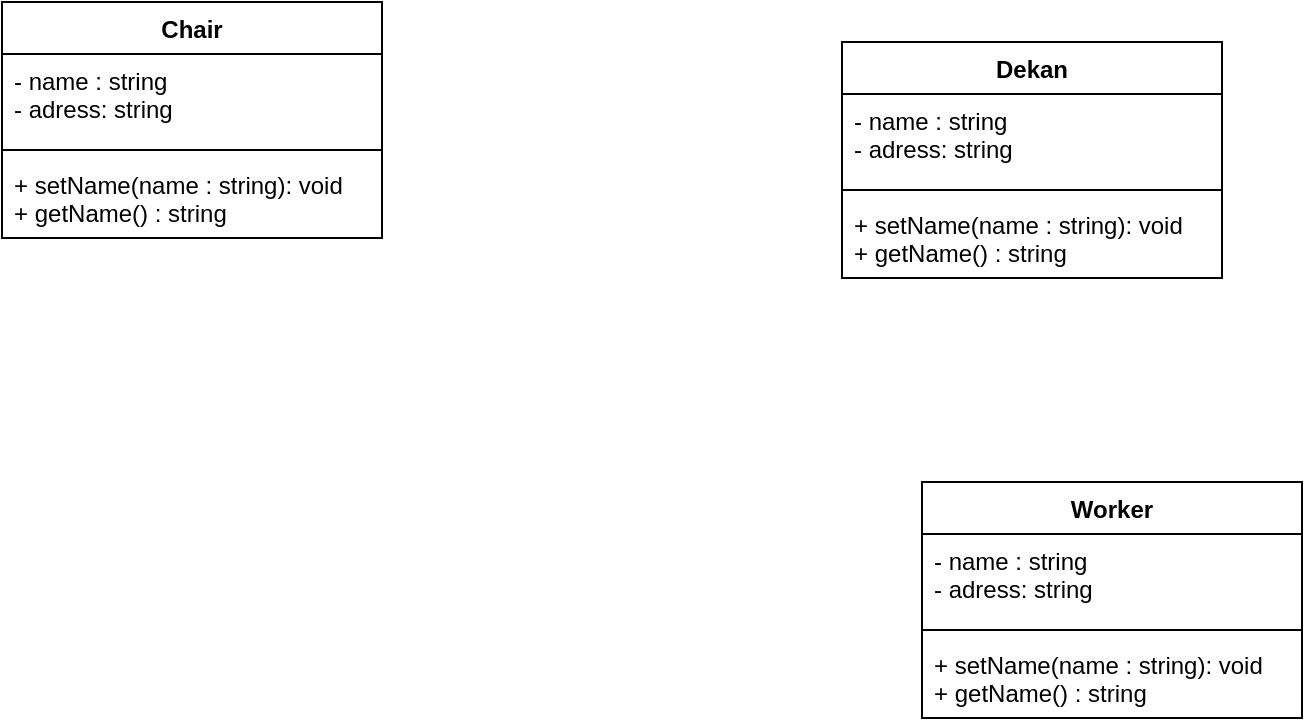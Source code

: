 <mxfile version="14.3.0" type="github">
  <diagram id="ga8Eyx0R0dnI47a1ck-I" name="Page-1">
    <mxGraphModel dx="1038" dy="532" grid="1" gridSize="10" guides="1" tooltips="1" connect="1" arrows="1" fold="1" page="1" pageScale="1" pageWidth="827" pageHeight="1169" math="0" shadow="0">
      <root>
        <mxCell id="0" />
        <mxCell id="1" parent="0" />
        <mxCell id="QPdnE1CLUlIL2td6pCKr-1" value="Chair&#xa;" style="swimlane;fontStyle=1;align=center;verticalAlign=top;childLayout=stackLayout;horizontal=1;startSize=26;horizontalStack=0;resizeParent=1;resizeParentMax=0;resizeLast=0;collapsible=1;marginBottom=0;" vertex="1" parent="1">
          <mxGeometry x="90" y="70" width="190" height="118" as="geometry" />
        </mxCell>
        <mxCell id="QPdnE1CLUlIL2td6pCKr-2" value="- name : string&#xa;- adress: string&#xa;" style="text;strokeColor=none;fillColor=none;align=left;verticalAlign=top;spacingLeft=4;spacingRight=4;overflow=hidden;rotatable=0;points=[[0,0.5],[1,0.5]];portConstraint=eastwest;" vertex="1" parent="QPdnE1CLUlIL2td6pCKr-1">
          <mxGeometry y="26" width="190" height="44" as="geometry" />
        </mxCell>
        <mxCell id="QPdnE1CLUlIL2td6pCKr-3" value="" style="line;strokeWidth=1;fillColor=none;align=left;verticalAlign=middle;spacingTop=-1;spacingLeft=3;spacingRight=3;rotatable=0;labelPosition=right;points=[];portConstraint=eastwest;" vertex="1" parent="QPdnE1CLUlIL2td6pCKr-1">
          <mxGeometry y="70" width="190" height="8" as="geometry" />
        </mxCell>
        <mxCell id="QPdnE1CLUlIL2td6pCKr-4" value="+ setName(name : string): void&#xa;+ getName() : string" style="text;strokeColor=none;fillColor=none;align=left;verticalAlign=top;spacingLeft=4;spacingRight=4;overflow=hidden;rotatable=0;points=[[0,0.5],[1,0.5]];portConstraint=eastwest;" vertex="1" parent="QPdnE1CLUlIL2td6pCKr-1">
          <mxGeometry y="78" width="190" height="40" as="geometry" />
        </mxCell>
        <mxCell id="QPdnE1CLUlIL2td6pCKr-5" value="Dekan" style="swimlane;fontStyle=1;align=center;verticalAlign=top;childLayout=stackLayout;horizontal=1;startSize=26;horizontalStack=0;resizeParent=1;resizeParentMax=0;resizeLast=0;collapsible=1;marginBottom=0;" vertex="1" parent="1">
          <mxGeometry x="510" y="90" width="190" height="118" as="geometry" />
        </mxCell>
        <mxCell id="QPdnE1CLUlIL2td6pCKr-6" value="- name : string&#xa;- adress: string&#xa;" style="text;strokeColor=none;fillColor=none;align=left;verticalAlign=top;spacingLeft=4;spacingRight=4;overflow=hidden;rotatable=0;points=[[0,0.5],[1,0.5]];portConstraint=eastwest;" vertex="1" parent="QPdnE1CLUlIL2td6pCKr-5">
          <mxGeometry y="26" width="190" height="44" as="geometry" />
        </mxCell>
        <mxCell id="QPdnE1CLUlIL2td6pCKr-7" value="" style="line;strokeWidth=1;fillColor=none;align=left;verticalAlign=middle;spacingTop=-1;spacingLeft=3;spacingRight=3;rotatable=0;labelPosition=right;points=[];portConstraint=eastwest;" vertex="1" parent="QPdnE1CLUlIL2td6pCKr-5">
          <mxGeometry y="70" width="190" height="8" as="geometry" />
        </mxCell>
        <mxCell id="QPdnE1CLUlIL2td6pCKr-8" value="+ setName(name : string): void&#xa;+ getName() : string" style="text;strokeColor=none;fillColor=none;align=left;verticalAlign=top;spacingLeft=4;spacingRight=4;overflow=hidden;rotatable=0;points=[[0,0.5],[1,0.5]];portConstraint=eastwest;" vertex="1" parent="QPdnE1CLUlIL2td6pCKr-5">
          <mxGeometry y="78" width="190" height="40" as="geometry" />
        </mxCell>
        <mxCell id="QPdnE1CLUlIL2td6pCKr-9" value="Worker" style="swimlane;fontStyle=1;align=center;verticalAlign=top;childLayout=stackLayout;horizontal=1;startSize=26;horizontalStack=0;resizeParent=1;resizeParentMax=0;resizeLast=0;collapsible=1;marginBottom=0;" vertex="1" parent="1">
          <mxGeometry x="550" y="310" width="190" height="118" as="geometry" />
        </mxCell>
        <mxCell id="QPdnE1CLUlIL2td6pCKr-10" value="- name : string&#xa;- adress: string&#xa;" style="text;strokeColor=none;fillColor=none;align=left;verticalAlign=top;spacingLeft=4;spacingRight=4;overflow=hidden;rotatable=0;points=[[0,0.5],[1,0.5]];portConstraint=eastwest;" vertex="1" parent="QPdnE1CLUlIL2td6pCKr-9">
          <mxGeometry y="26" width="190" height="44" as="geometry" />
        </mxCell>
        <mxCell id="QPdnE1CLUlIL2td6pCKr-11" value="" style="line;strokeWidth=1;fillColor=none;align=left;verticalAlign=middle;spacingTop=-1;spacingLeft=3;spacingRight=3;rotatable=0;labelPosition=right;points=[];portConstraint=eastwest;" vertex="1" parent="QPdnE1CLUlIL2td6pCKr-9">
          <mxGeometry y="70" width="190" height="8" as="geometry" />
        </mxCell>
        <mxCell id="QPdnE1CLUlIL2td6pCKr-12" value="+ setName(name : string): void&#xa;+ getName() : string" style="text;strokeColor=none;fillColor=none;align=left;verticalAlign=top;spacingLeft=4;spacingRight=4;overflow=hidden;rotatable=0;points=[[0,0.5],[1,0.5]];portConstraint=eastwest;" vertex="1" parent="QPdnE1CLUlIL2td6pCKr-9">
          <mxGeometry y="78" width="190" height="40" as="geometry" />
        </mxCell>
      </root>
    </mxGraphModel>
  </diagram>
</mxfile>
